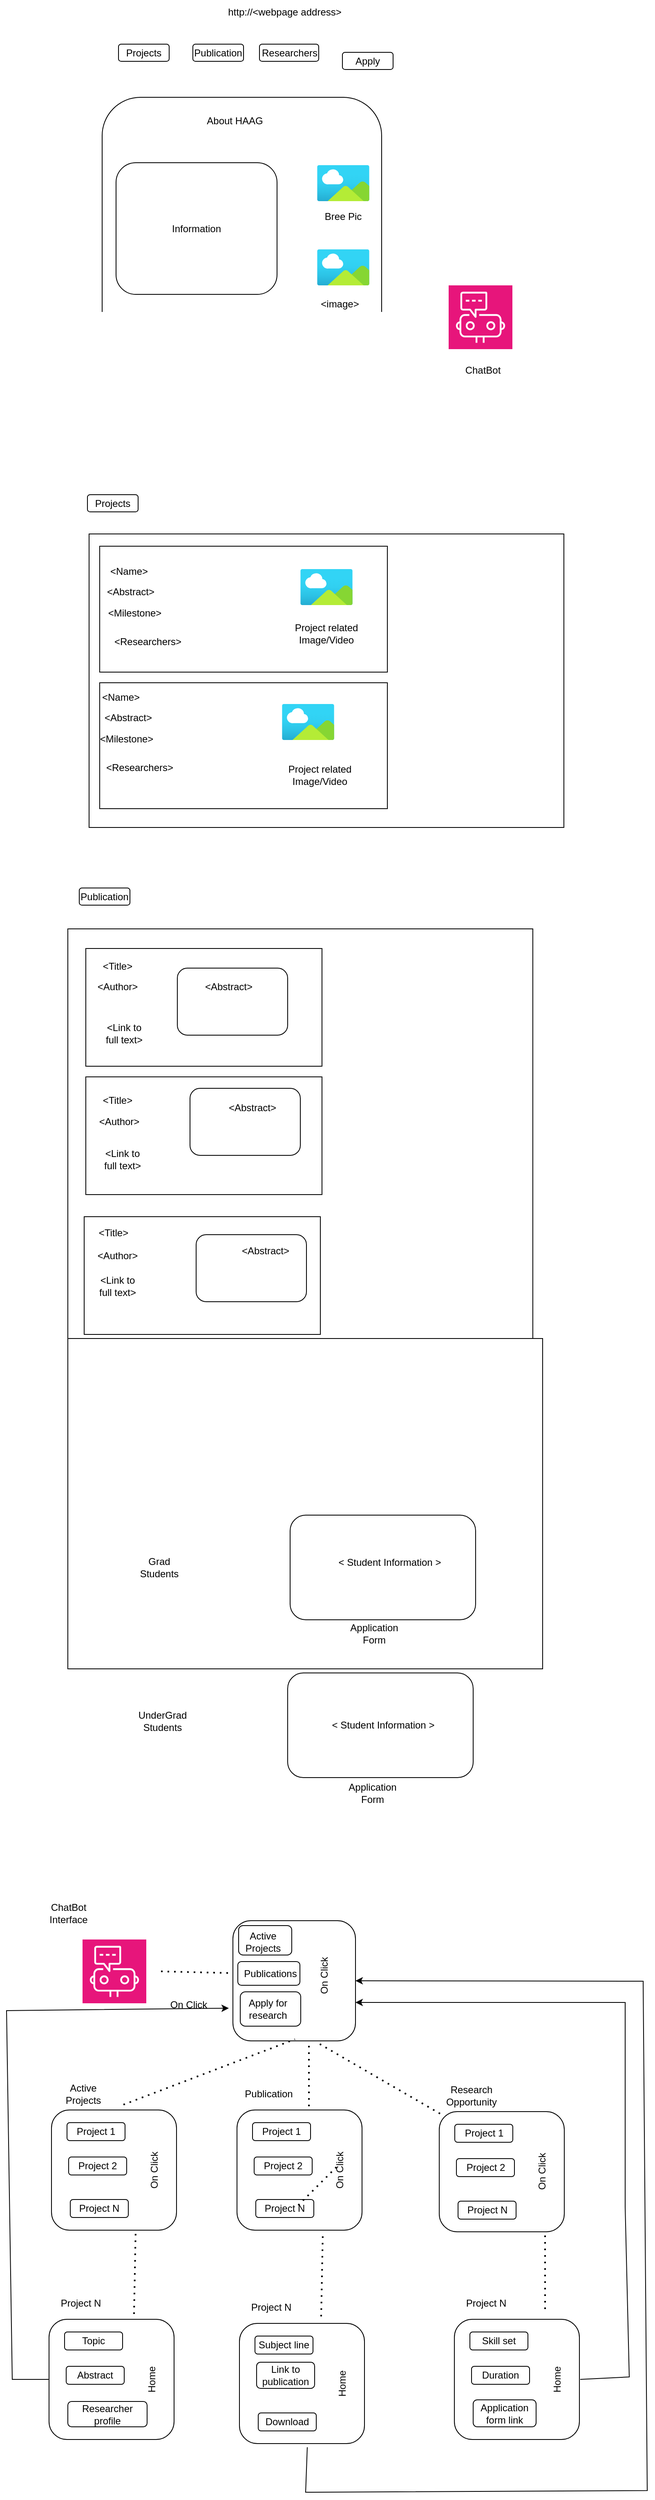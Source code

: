 <mxfile version="24.7.7">
  <diagram name="Page-1" id="a0y9RePdhK0FjLGEf5SY">
    <mxGraphModel dx="1434" dy="738" grid="0" gridSize="10" guides="1" tooltips="1" connect="1" arrows="1" fold="1" page="1" pageScale="1" pageWidth="827" pageHeight="1169" math="0" shadow="0">
      <root>
        <mxCell id="0" />
        <mxCell id="1" parent="0" />
        <mxCell id="wA4WOY-ejQYb3zzODAYl-22" value="http://&amp;lt;webpage address&amp;gt;" style="text;html=1;align=center;verticalAlign=middle;whiteSpace=wrap;rounded=0;" vertex="1" parent="1">
          <mxGeometry x="110" y="37" width="495" height="30" as="geometry" />
        </mxCell>
        <mxCell id="wA4WOY-ejQYb3zzODAYl-24" value="Apply" style="rounded=1;whiteSpace=wrap;html=1;" vertex="1" parent="1">
          <mxGeometry x="94" y="1814" width="62" height="21" as="geometry" />
        </mxCell>
        <mxCell id="wA4WOY-ejQYb3zzODAYl-25" value="Researchers" style="rounded=1;whiteSpace=wrap;html=1;" vertex="1" parent="1">
          <mxGeometry x="326.5" y="91" width="72.5" height="21" as="geometry" />
        </mxCell>
        <mxCell id="wA4WOY-ejQYb3zzODAYl-26" value="Publication" style="rounded=1;whiteSpace=wrap;html=1;" vertex="1" parent="1">
          <mxGeometry x="245" y="91" width="62" height="21" as="geometry" />
        </mxCell>
        <mxCell id="wA4WOY-ejQYb3zzODAYl-27" value="Projects" style="rounded=1;whiteSpace=wrap;html=1;" vertex="1" parent="1">
          <mxGeometry x="154" y="91" width="62" height="21" as="geometry" />
        </mxCell>
        <mxCell id="wA4WOY-ejQYb3zzODAYl-33" value="" style="rounded=1;whiteSpace=wrap;html=1;" vertex="1" parent="1">
          <mxGeometry x="134" y="156" width="342" height="313" as="geometry" />
        </mxCell>
        <mxCell id="wA4WOY-ejQYb3zzODAYl-34" value="About HAAG" style="text;html=1;align=center;verticalAlign=middle;whiteSpace=wrap;rounded=0;" vertex="1" parent="1">
          <mxGeometry x="252" y="170" width="89" height="30" as="geometry" />
        </mxCell>
        <mxCell id="wA4WOY-ejQYb3zzODAYl-35" value="" style="image;aspect=fixed;html=1;points=[];align=center;fontSize=12;image=img/lib/azure2/general/Image.svg;" vertex="1" parent="1">
          <mxGeometry x="397" y="239" width="64" height="44" as="geometry" />
        </mxCell>
        <mxCell id="wA4WOY-ejQYb3zzODAYl-36" value="" style="image;aspect=fixed;html=1;points=[];align=center;fontSize=12;image=img/lib/azure2/general/Image.svg;" vertex="1" parent="1">
          <mxGeometry x="397" y="342" width="64" height="44" as="geometry" />
        </mxCell>
        <mxCell id="wA4WOY-ejQYb3zzODAYl-37" value="Information" style="rounded=1;whiteSpace=wrap;html=1;" vertex="1" parent="1">
          <mxGeometry x="151" y="236" width="197" height="161" as="geometry" />
        </mxCell>
        <mxCell id="wA4WOY-ejQYb3zzODAYl-38" value="Bree Pic" style="text;html=1;align=center;verticalAlign=middle;whiteSpace=wrap;rounded=0;" vertex="1" parent="1">
          <mxGeometry x="399" y="287" width="60" height="30" as="geometry" />
        </mxCell>
        <mxCell id="wA4WOY-ejQYb3zzODAYl-39" value="&amp;lt;image&amp;gt;" style="text;html=1;align=center;verticalAlign=middle;whiteSpace=wrap;rounded=0;" vertex="1" parent="1">
          <mxGeometry x="395" y="394" width="60" height="30" as="geometry" />
        </mxCell>
        <mxCell id="wA4WOY-ejQYb3zzODAYl-40" value="" style="sketch=0;points=[[0,0,0],[0.25,0,0],[0.5,0,0],[0.75,0,0],[1,0,0],[0,1,0],[0.25,1,0],[0.5,1,0],[0.75,1,0],[1,1,0],[0,0.25,0],[0,0.5,0],[0,0.75,0],[1,0.25,0],[1,0.5,0],[1,0.75,0]];points=[[0,0,0],[0.25,0,0],[0.5,0,0],[0.75,0,0],[1,0,0],[0,1,0],[0.25,1,0],[0.5,1,0],[0.75,1,0],[1,1,0],[0,0.25,0],[0,0.5,0],[0,0.75,0],[1,0.25,0],[1,0.5,0],[1,0.75,0]];outlineConnect=0;fontColor=#232F3E;fillColor=#E7157B;strokeColor=#ffffff;dashed=0;verticalLabelPosition=bottom;verticalAlign=top;align=center;html=1;fontSize=12;fontStyle=0;aspect=fixed;shape=mxgraph.aws4.resourceIcon;resIcon=mxgraph.aws4.chatbot;" vertex="1" parent="1">
          <mxGeometry x="558" y="386" width="78" height="78" as="geometry" />
        </mxCell>
        <mxCell id="wA4WOY-ejQYb3zzODAYl-41" value="ChatBot" style="text;html=1;align=center;verticalAlign=middle;whiteSpace=wrap;rounded=0;" vertex="1" parent="1">
          <mxGeometry x="570" y="475" width="60" height="30" as="geometry" />
        </mxCell>
        <mxCell id="wA4WOY-ejQYb3zzODAYl-42" value="Projects" style="rounded=1;whiteSpace=wrap;html=1;" vertex="1" parent="1">
          <mxGeometry x="116" y="642" width="62" height="21" as="geometry" />
        </mxCell>
        <mxCell id="wA4WOY-ejQYb3zzODAYl-45" value="" style="rounded=0;whiteSpace=wrap;html=1;" vertex="1" parent="1">
          <mxGeometry x="118" y="690" width="581" height="359" as="geometry" />
        </mxCell>
        <mxCell id="wA4WOY-ejQYb3zzODAYl-53" value="" style="group" vertex="1" connectable="0" parent="1">
          <mxGeometry x="127" y="872" width="356" height="154" as="geometry" />
        </mxCell>
        <mxCell id="wA4WOY-ejQYb3zzODAYl-46" value="" style="rounded=0;whiteSpace=wrap;html=1;" vertex="1" parent="wA4WOY-ejQYb3zzODAYl-53">
          <mxGeometry x="4" width="352" height="154" as="geometry" />
        </mxCell>
        <mxCell id="wA4WOY-ejQYb3zzODAYl-47" value="&amp;lt;Name&amp;gt;" style="text;html=1;align=center;verticalAlign=middle;whiteSpace=wrap;rounded=0;" vertex="1" parent="wA4WOY-ejQYb3zzODAYl-53">
          <mxGeometry y="3" width="60" height="30" as="geometry" />
        </mxCell>
        <mxCell id="wA4WOY-ejQYb3zzODAYl-50" value="&amp;lt;Researchers&amp;gt;" style="text;html=1;align=center;verticalAlign=middle;whiteSpace=wrap;rounded=0;" vertex="1" parent="wA4WOY-ejQYb3zzODAYl-53">
          <mxGeometry x="9" y="89" width="88" height="30" as="geometry" />
        </mxCell>
        <mxCell id="wA4WOY-ejQYb3zzODAYl-51" value="" style="image;aspect=fixed;html=1;points=[];align=center;fontSize=12;image=img/lib/azure2/general/Image.svg;" vertex="1" parent="wA4WOY-ejQYb3zzODAYl-53">
          <mxGeometry x="227" y="26" width="64" height="44" as="geometry" />
        </mxCell>
        <mxCell id="wA4WOY-ejQYb3zzODAYl-52" value="Project related Image/Video" style="text;html=1;align=center;verticalAlign=middle;whiteSpace=wrap;rounded=0;" vertex="1" parent="wA4WOY-ejQYb3zzODAYl-53">
          <mxGeometry x="229" y="98" width="89" height="30" as="geometry" />
        </mxCell>
        <mxCell id="wA4WOY-ejQYb3zzODAYl-49" value="&amp;lt;Milestone&amp;gt;" style="text;html=1;align=center;verticalAlign=middle;whiteSpace=wrap;rounded=0;" vertex="1" parent="wA4WOY-ejQYb3zzODAYl-53">
          <mxGeometry x="7" y="54" width="60" height="30" as="geometry" />
        </mxCell>
        <mxCell id="wA4WOY-ejQYb3zzODAYl-61" value="&amp;lt;Abstract&amp;gt;" style="text;html=1;align=center;verticalAlign=middle;whiteSpace=wrap;rounded=0;" vertex="1" parent="wA4WOY-ejQYb3zzODAYl-53">
          <mxGeometry x="9" y="28" width="60" height="30" as="geometry" />
        </mxCell>
        <mxCell id="wA4WOY-ejQYb3zzODAYl-54" value="" style="rounded=0;whiteSpace=wrap;html=1;" vertex="1" parent="1">
          <mxGeometry x="131" y="705" width="352" height="154" as="geometry" />
        </mxCell>
        <mxCell id="wA4WOY-ejQYb3zzODAYl-56" value="&amp;lt;Name&amp;gt;" style="text;html=1;align=center;verticalAlign=middle;whiteSpace=wrap;rounded=0;" vertex="1" parent="1">
          <mxGeometry x="136.5" y="721" width="60" height="30" as="geometry" />
        </mxCell>
        <mxCell id="wA4WOY-ejQYb3zzODAYl-57" value="&amp;lt;Researchers&amp;gt;" style="text;html=1;align=center;verticalAlign=middle;whiteSpace=wrap;rounded=0;" vertex="1" parent="1">
          <mxGeometry x="145.5" y="807" width="88" height="30" as="geometry" />
        </mxCell>
        <mxCell id="wA4WOY-ejQYb3zzODAYl-58" value="&amp;lt;Milestone&amp;gt;" style="text;html=1;align=center;verticalAlign=middle;whiteSpace=wrap;rounded=0;" vertex="1" parent="1">
          <mxGeometry x="143.5" y="772" width="60" height="30" as="geometry" />
        </mxCell>
        <mxCell id="wA4WOY-ejQYb3zzODAYl-59" value="" style="image;aspect=fixed;html=1;points=[];align=center;fontSize=12;image=img/lib/azure2/general/Image.svg;" vertex="1" parent="1">
          <mxGeometry x="376.5" y="733" width="64" height="44" as="geometry" />
        </mxCell>
        <mxCell id="wA4WOY-ejQYb3zzODAYl-60" value="Project related Image/Video" style="text;html=1;align=center;verticalAlign=middle;whiteSpace=wrap;rounded=0;" vertex="1" parent="1">
          <mxGeometry x="364" y="797" width="89" height="30" as="geometry" />
        </mxCell>
        <mxCell id="wA4WOY-ejQYb3zzODAYl-48" value="&amp;lt;Abstract&amp;gt;" style="text;html=1;align=center;verticalAlign=middle;whiteSpace=wrap;rounded=0;" vertex="1" parent="1">
          <mxGeometry x="139" y="746" width="60" height="30" as="geometry" />
        </mxCell>
        <mxCell id="wA4WOY-ejQYb3zzODAYl-63" value="Publication" style="rounded=1;whiteSpace=wrap;html=1;" vertex="1" parent="1">
          <mxGeometry x="106" y="1123" width="62" height="21" as="geometry" />
        </mxCell>
        <mxCell id="wA4WOY-ejQYb3zzODAYl-64" value="" style="rounded=0;whiteSpace=wrap;html=1;" vertex="1" parent="1">
          <mxGeometry x="92" y="1173" width="569" height="538" as="geometry" />
        </mxCell>
        <mxCell id="wA4WOY-ejQYb3zzODAYl-65" value="" style="rounded=0;whiteSpace=wrap;html=1;" vertex="1" parent="1">
          <mxGeometry x="114" y="1197" width="289" height="144" as="geometry" />
        </mxCell>
        <mxCell id="wA4WOY-ejQYb3zzODAYl-66" value="" style="rounded=0;whiteSpace=wrap;html=1;" vertex="1" parent="1">
          <mxGeometry x="114" y="1354" width="289" height="144" as="geometry" />
        </mxCell>
        <mxCell id="wA4WOY-ejQYb3zzODAYl-67" value="" style="rounded=0;whiteSpace=wrap;html=1;" vertex="1" parent="1">
          <mxGeometry x="112" y="1525" width="289" height="144" as="geometry" />
        </mxCell>
        <mxCell id="wA4WOY-ejQYb3zzODAYl-68" value="&amp;lt;Title&amp;gt;" style="text;html=1;align=center;verticalAlign=middle;whiteSpace=wrap;rounded=0;" vertex="1" parent="1">
          <mxGeometry x="123" y="1204" width="60" height="30" as="geometry" />
        </mxCell>
        <mxCell id="wA4WOY-ejQYb3zzODAYl-69" value="&amp;lt;Author&amp;gt;" style="text;html=1;align=center;verticalAlign=middle;whiteSpace=wrap;rounded=0;" vertex="1" parent="1">
          <mxGeometry x="123" y="1229" width="60" height="30" as="geometry" />
        </mxCell>
        <mxCell id="wA4WOY-ejQYb3zzODAYl-70" value="&amp;lt;Link to full text&amp;gt;" style="text;html=1;align=center;verticalAlign=middle;whiteSpace=wrap;rounded=0;" vertex="1" parent="1">
          <mxGeometry x="131" y="1286" width="60" height="30" as="geometry" />
        </mxCell>
        <mxCell id="wA4WOY-ejQYb3zzODAYl-71" value="" style="rounded=1;whiteSpace=wrap;html=1;" vertex="1" parent="1">
          <mxGeometry x="226" y="1221" width="135" height="82" as="geometry" />
        </mxCell>
        <mxCell id="wA4WOY-ejQYb3zzODAYl-72" value="&amp;lt;Abstract&amp;gt;" style="text;html=1;align=center;verticalAlign=middle;whiteSpace=wrap;rounded=0;" vertex="1" parent="1">
          <mxGeometry x="259" y="1229" width="60" height="30" as="geometry" />
        </mxCell>
        <mxCell id="wA4WOY-ejQYb3zzODAYl-73" value="" style="rounded=1;whiteSpace=wrap;html=1;" vertex="1" parent="1">
          <mxGeometry x="241.5" y="1368" width="135" height="82" as="geometry" />
        </mxCell>
        <mxCell id="wA4WOY-ejQYb3zzODAYl-74" value="" style="rounded=1;whiteSpace=wrap;html=1;" vertex="1" parent="1">
          <mxGeometry x="249" y="1547" width="135" height="82" as="geometry" />
        </mxCell>
        <mxCell id="wA4WOY-ejQYb3zzODAYl-75" value="&amp;lt;Abstract&amp;gt;" style="text;html=1;align=center;verticalAlign=middle;whiteSpace=wrap;rounded=0;" vertex="1" parent="1">
          <mxGeometry x="288" y="1377" width="60" height="30" as="geometry" />
        </mxCell>
        <mxCell id="wA4WOY-ejQYb3zzODAYl-76" value="&amp;lt;Abstract&amp;gt;" style="text;html=1;align=center;verticalAlign=middle;whiteSpace=wrap;rounded=0;" vertex="1" parent="1">
          <mxGeometry x="304" y="1552" width="60" height="30" as="geometry" />
        </mxCell>
        <mxCell id="wA4WOY-ejQYb3zzODAYl-77" value="&amp;lt;Title&amp;gt;" style="text;html=1;align=center;verticalAlign=middle;whiteSpace=wrap;rounded=0;" vertex="1" parent="1">
          <mxGeometry x="123" y="1368" width="60" height="30" as="geometry" />
        </mxCell>
        <mxCell id="wA4WOY-ejQYb3zzODAYl-78" value="&amp;lt;Author&amp;gt;" style="text;html=1;align=center;verticalAlign=middle;whiteSpace=wrap;rounded=0;" vertex="1" parent="1">
          <mxGeometry x="123" y="1558" width="60" height="30" as="geometry" />
        </mxCell>
        <mxCell id="wA4WOY-ejQYb3zzODAYl-79" value="&amp;lt;Link to full text&amp;gt;" style="text;html=1;align=center;verticalAlign=middle;whiteSpace=wrap;rounded=0;" vertex="1" parent="1">
          <mxGeometry x="129" y="1440" width="60" height="30" as="geometry" />
        </mxCell>
        <mxCell id="wA4WOY-ejQYb3zzODAYl-81" value="&amp;lt;Title&amp;gt;" style="text;html=1;align=center;verticalAlign=middle;whiteSpace=wrap;rounded=0;" vertex="1" parent="1">
          <mxGeometry x="118" y="1530" width="60" height="30" as="geometry" />
        </mxCell>
        <mxCell id="wA4WOY-ejQYb3zzODAYl-82" value="&amp;lt;Author&amp;gt;" style="text;html=1;align=center;verticalAlign=middle;whiteSpace=wrap;rounded=0;" vertex="1" parent="1">
          <mxGeometry x="125" y="1394" width="60" height="30" as="geometry" />
        </mxCell>
        <mxCell id="wA4WOY-ejQYb3zzODAYl-83" value="&amp;lt;Link to full text&amp;gt;" style="text;html=1;align=center;verticalAlign=middle;whiteSpace=wrap;rounded=0;" vertex="1" parent="1">
          <mxGeometry x="123" y="1595" width="60" height="30" as="geometry" />
        </mxCell>
        <mxCell id="wA4WOY-ejQYb3zzODAYl-84" value="Apply" style="rounded=1;whiteSpace=wrap;html=1;" vertex="1" parent="1">
          <mxGeometry x="428" y="101" width="62" height="21" as="geometry" />
        </mxCell>
        <mxCell id="wA4WOY-ejQYb3zzODAYl-86" value="" style="rounded=0;whiteSpace=wrap;html=1;" vertex="1" parent="1">
          <mxGeometry x="92" y="1674" width="581" height="404" as="geometry" />
        </mxCell>
        <mxCell id="wA4WOY-ejQYb3zzODAYl-87" value="" style="rounded=1;whiteSpace=wrap;html=1;" vertex="1" parent="1">
          <mxGeometry x="364" y="1890" width="227" height="128" as="geometry" />
        </mxCell>
        <mxCell id="wA4WOY-ejQYb3zzODAYl-88" value="" style="rounded=1;whiteSpace=wrap;html=1;" vertex="1" parent="1">
          <mxGeometry x="361" y="2083" width="227" height="128" as="geometry" />
        </mxCell>
        <mxCell id="wA4WOY-ejQYb3zzODAYl-89" value="Grad Students" style="text;html=1;align=center;verticalAlign=middle;whiteSpace=wrap;rounded=0;" vertex="1" parent="1">
          <mxGeometry x="174" y="1939" width="60" height="30" as="geometry" />
        </mxCell>
        <mxCell id="wA4WOY-ejQYb3zzODAYl-90" value="UnderGrad Students" style="text;html=1;align=center;verticalAlign=middle;whiteSpace=wrap;rounded=0;" vertex="1" parent="1">
          <mxGeometry x="178" y="2127" width="60" height="30" as="geometry" />
        </mxCell>
        <mxCell id="wA4WOY-ejQYb3zzODAYl-91" value="Application Form" style="text;html=1;align=center;verticalAlign=middle;whiteSpace=wrap;rounded=0;" vertex="1" parent="1">
          <mxGeometry x="435" y="2215" width="60" height="30" as="geometry" />
        </mxCell>
        <mxCell id="wA4WOY-ejQYb3zzODAYl-92" value="Application Form" style="text;html=1;align=center;verticalAlign=middle;whiteSpace=wrap;rounded=0;" vertex="1" parent="1">
          <mxGeometry x="437" y="2020" width="60" height="30" as="geometry" />
        </mxCell>
        <mxCell id="wA4WOY-ejQYb3zzODAYl-93" value="&amp;lt; Student Information &amp;gt;" style="text;html=1;align=center;verticalAlign=middle;whiteSpace=wrap;rounded=0;" vertex="1" parent="1">
          <mxGeometry x="418" y="1933" width="136" height="30" as="geometry" />
        </mxCell>
        <mxCell id="wA4WOY-ejQYb3zzODAYl-94" value="&amp;lt; Student Information &amp;gt;" style="text;html=1;align=center;verticalAlign=middle;whiteSpace=wrap;rounded=0;" vertex="1" parent="1">
          <mxGeometry x="409.5" y="2132" width="136" height="30" as="geometry" />
        </mxCell>
        <mxCell id="wA4WOY-ejQYb3zzODAYl-95" value="ChatBot Interface" style="text;html=1;align=center;verticalAlign=middle;whiteSpace=wrap;rounded=0;" vertex="1" parent="1">
          <mxGeometry x="63" y="2362" width="60" height="30" as="geometry" />
        </mxCell>
        <mxCell id="wA4WOY-ejQYb3zzODAYl-96" value="" style="sketch=0;points=[[0,0,0],[0.25,0,0],[0.5,0,0],[0.75,0,0],[1,0,0],[0,1,0],[0.25,1,0],[0.5,1,0],[0.75,1,0],[1,1,0],[0,0.25,0],[0,0.5,0],[0,0.75,0],[1,0.25,0],[1,0.5,0],[1,0.75,0]];points=[[0,0,0],[0.25,0,0],[0.5,0,0],[0.75,0,0],[1,0,0],[0,1,0],[0.25,1,0],[0.5,1,0],[0.75,1,0],[1,1,0],[0,0.25,0],[0,0.5,0],[0,0.75,0],[1,0.25,0],[1,0.5,0],[1,0.75,0]];outlineConnect=0;fontColor=#232F3E;fillColor=#E7157B;strokeColor=#ffffff;dashed=0;verticalLabelPosition=bottom;verticalAlign=top;align=center;html=1;fontSize=12;fontStyle=0;aspect=fixed;shape=mxgraph.aws4.resourceIcon;resIcon=mxgraph.aws4.chatbot;" vertex="1" parent="1">
          <mxGeometry x="110" y="2409" width="78" height="78" as="geometry" />
        </mxCell>
        <mxCell id="wA4WOY-ejQYb3zzODAYl-97" value="" style="endArrow=none;dashed=1;html=1;dashPattern=1 3;strokeWidth=2;rounded=0;" edge="1" parent="1">
          <mxGeometry width="50" height="50" relative="1" as="geometry">
            <mxPoint x="206" y="2448" as="sourcePoint" />
            <mxPoint x="289" y="2450" as="targetPoint" />
          </mxGeometry>
        </mxCell>
        <mxCell id="wA4WOY-ejQYb3zzODAYl-98" value="On Click" style="text;html=1;align=center;verticalAlign=middle;whiteSpace=wrap;rounded=0;" vertex="1" parent="1">
          <mxGeometry x="210" y="2474" width="60" height="30" as="geometry" />
        </mxCell>
        <mxCell id="wA4WOY-ejQYb3zzODAYl-99" value="" style="rounded=1;whiteSpace=wrap;html=1;" vertex="1" parent="1">
          <mxGeometry x="294" y="2386" width="150" height="147" as="geometry" />
        </mxCell>
        <mxCell id="wA4WOY-ejQYb3zzODAYl-100" value="Active Projects" style="text;html=1;align=center;verticalAlign=middle;whiteSpace=wrap;rounded=0;" vertex="1" parent="1">
          <mxGeometry x="301" y="2397" width="60" height="30" as="geometry" />
        </mxCell>
        <mxCell id="wA4WOY-ejQYb3zzODAYl-101" value="Publications" style="text;html=1;align=center;verticalAlign=middle;whiteSpace=wrap;rounded=0;" vertex="1" parent="1">
          <mxGeometry x="304" y="2436" width="72" height="30" as="geometry" />
        </mxCell>
        <mxCell id="wA4WOY-ejQYb3zzODAYl-102" value="Apply for research" style="text;html=1;align=center;verticalAlign=middle;whiteSpace=wrap;rounded=0;" vertex="1" parent="1">
          <mxGeometry x="307" y="2479" width="60" height="30" as="geometry" />
        </mxCell>
        <mxCell id="wA4WOY-ejQYb3zzODAYl-103" value="" style="rounded=1;whiteSpace=wrap;html=1;fillColor=none;" vertex="1" parent="1">
          <mxGeometry x="301" y="2392" width="65" height="36" as="geometry" />
        </mxCell>
        <mxCell id="wA4WOY-ejQYb3zzODAYl-104" value="" style="rounded=1;whiteSpace=wrap;html=1;fillColor=none;" vertex="1" parent="1">
          <mxGeometry x="300" y="2436" width="76" height="29" as="geometry" />
        </mxCell>
        <mxCell id="wA4WOY-ejQYb3zzODAYl-105" value="" style="rounded=1;whiteSpace=wrap;html=1;fillColor=none;" vertex="1" parent="1">
          <mxGeometry x="303" y="2473" width="74" height="42" as="geometry" />
        </mxCell>
        <mxCell id="wA4WOY-ejQYb3zzODAYl-106" value="On Click" style="text;html=1;align=center;verticalAlign=middle;whiteSpace=wrap;rounded=0;rotation=-90;" vertex="1" parent="1">
          <mxGeometry x="360" y="2433" width="92" height="40" as="geometry" />
        </mxCell>
        <mxCell id="wA4WOY-ejQYb3zzODAYl-109" value="" style="endArrow=none;dashed=1;html=1;dashPattern=1 3;strokeWidth=2;rounded=0;exitX=1.113;exitY=0.933;exitDx=0;exitDy=0;exitPerimeter=0;" edge="1" parent="1" source="wA4WOY-ejQYb3zzODAYl-108">
          <mxGeometry width="50" height="50" relative="1" as="geometry">
            <mxPoint x="320" y="2581" as="sourcePoint" />
            <mxPoint x="370" y="2531" as="targetPoint" />
          </mxGeometry>
        </mxCell>
        <mxCell id="wA4WOY-ejQYb3zzODAYl-114" value="" style="group" vertex="1" connectable="0" parent="1">
          <mxGeometry x="71" y="2583" width="154" height="181.5" as="geometry" />
        </mxCell>
        <mxCell id="wA4WOY-ejQYb3zzODAYl-107" value="" style="rounded=1;whiteSpace=wrap;html=1;" vertex="1" parent="wA4WOY-ejQYb3zzODAYl-114">
          <mxGeometry x="1" y="34.5" width="153" height="147" as="geometry" />
        </mxCell>
        <mxCell id="wA4WOY-ejQYb3zzODAYl-108" value="Active Projects" style="text;html=1;align=center;verticalAlign=middle;whiteSpace=wrap;rounded=0;" vertex="1" parent="wA4WOY-ejQYb3zzODAYl-114">
          <mxGeometry width="80" height="30" as="geometry" />
        </mxCell>
        <mxCell id="wA4WOY-ejQYb3zzODAYl-110" value="Project 1" style="rounded=1;whiteSpace=wrap;html=1;" vertex="1" parent="wA4WOY-ejQYb3zzODAYl-114">
          <mxGeometry x="20" y="50" width="71" height="22" as="geometry" />
        </mxCell>
        <mxCell id="wA4WOY-ejQYb3zzODAYl-111" value="Project 2" style="rounded=1;whiteSpace=wrap;html=1;" vertex="1" parent="wA4WOY-ejQYb3zzODAYl-114">
          <mxGeometry x="22" y="92" width="71" height="22" as="geometry" />
        </mxCell>
        <mxCell id="wA4WOY-ejQYb3zzODAYl-112" value="Project N" style="rounded=1;whiteSpace=wrap;html=1;" vertex="1" parent="wA4WOY-ejQYb3zzODAYl-114">
          <mxGeometry x="24" y="144" width="71" height="22" as="geometry" />
        </mxCell>
        <mxCell id="wA4WOY-ejQYb3zzODAYl-113" value="On Click" style="text;html=1;align=center;verticalAlign=middle;whiteSpace=wrap;rounded=0;rotation=-90;" vertex="1" parent="wA4WOY-ejQYb3zzODAYl-114">
          <mxGeometry x="81" y="88" width="92" height="40" as="geometry" />
        </mxCell>
        <mxCell id="wA4WOY-ejQYb3zzODAYl-122" value="" style="group" vertex="1" connectable="0" parent="1">
          <mxGeometry x="298" y="2583" width="154" height="181.5" as="geometry" />
        </mxCell>
        <mxCell id="wA4WOY-ejQYb3zzODAYl-123" value="" style="rounded=1;whiteSpace=wrap;html=1;" vertex="1" parent="wA4WOY-ejQYb3zzODAYl-122">
          <mxGeometry x="1" y="34.5" width="153" height="147" as="geometry" />
        </mxCell>
        <mxCell id="wA4WOY-ejQYb3zzODAYl-124" value="Publication" style="text;html=1;align=center;verticalAlign=middle;whiteSpace=wrap;rounded=0;" vertex="1" parent="wA4WOY-ejQYb3zzODAYl-122">
          <mxGeometry width="80" height="30" as="geometry" />
        </mxCell>
        <mxCell id="wA4WOY-ejQYb3zzODAYl-125" value="Project 1" style="rounded=1;whiteSpace=wrap;html=1;" vertex="1" parent="wA4WOY-ejQYb3zzODAYl-122">
          <mxGeometry x="20" y="50" width="71" height="22" as="geometry" />
        </mxCell>
        <mxCell id="wA4WOY-ejQYb3zzODAYl-126" value="Project 2" style="rounded=1;whiteSpace=wrap;html=1;" vertex="1" parent="wA4WOY-ejQYb3zzODAYl-122">
          <mxGeometry x="22" y="92" width="71" height="22" as="geometry" />
        </mxCell>
        <mxCell id="wA4WOY-ejQYb3zzODAYl-127" value="Project N" style="rounded=1;whiteSpace=wrap;html=1;" vertex="1" parent="wA4WOY-ejQYb3zzODAYl-122">
          <mxGeometry x="24" y="144" width="71" height="22" as="geometry" />
        </mxCell>
        <mxCell id="wA4WOY-ejQYb3zzODAYl-128" value="On Click" style="text;html=1;align=center;verticalAlign=middle;whiteSpace=wrap;rounded=0;rotation=-90;" vertex="1" parent="wA4WOY-ejQYb3zzODAYl-122">
          <mxGeometry x="81" y="88" width="92" height="40" as="geometry" />
        </mxCell>
        <mxCell id="wA4WOY-ejQYb3zzODAYl-129" value="" style="group" vertex="1" connectable="0" parent="1">
          <mxGeometry x="545.5" y="2585" width="154" height="181.5" as="geometry" />
        </mxCell>
        <mxCell id="wA4WOY-ejQYb3zzODAYl-130" value="" style="rounded=1;whiteSpace=wrap;html=1;" vertex="1" parent="wA4WOY-ejQYb3zzODAYl-129">
          <mxGeometry x="1" y="34.5" width="153" height="147" as="geometry" />
        </mxCell>
        <mxCell id="wA4WOY-ejQYb3zzODAYl-131" value="Research Opportunity" style="text;html=1;align=center;verticalAlign=middle;whiteSpace=wrap;rounded=0;" vertex="1" parent="wA4WOY-ejQYb3zzODAYl-129">
          <mxGeometry width="80" height="30" as="geometry" />
        </mxCell>
        <mxCell id="wA4WOY-ejQYb3zzODAYl-132" value="Project 1" style="rounded=1;whiteSpace=wrap;html=1;" vertex="1" parent="wA4WOY-ejQYb3zzODAYl-129">
          <mxGeometry x="20" y="50" width="71" height="22" as="geometry" />
        </mxCell>
        <mxCell id="wA4WOY-ejQYb3zzODAYl-133" value="Project 2" style="rounded=1;whiteSpace=wrap;html=1;" vertex="1" parent="wA4WOY-ejQYb3zzODAYl-129">
          <mxGeometry x="22" y="92" width="71" height="22" as="geometry" />
        </mxCell>
        <mxCell id="wA4WOY-ejQYb3zzODAYl-134" value="Project N" style="rounded=1;whiteSpace=wrap;html=1;" vertex="1" parent="wA4WOY-ejQYb3zzODAYl-129">
          <mxGeometry x="24" y="144" width="71" height="22" as="geometry" />
        </mxCell>
        <mxCell id="wA4WOY-ejQYb3zzODAYl-135" value="On Click" style="text;html=1;align=center;verticalAlign=middle;whiteSpace=wrap;rounded=0;rotation=-90;" vertex="1" parent="wA4WOY-ejQYb3zzODAYl-129">
          <mxGeometry x="81" y="88" width="92" height="40" as="geometry" />
        </mxCell>
        <mxCell id="wA4WOY-ejQYb3zzODAYl-136" value="" style="group" vertex="1" connectable="0" parent="1">
          <mxGeometry x="68" y="2839" width="154" height="181.5" as="geometry" />
        </mxCell>
        <mxCell id="wA4WOY-ejQYb3zzODAYl-137" value="" style="rounded=1;whiteSpace=wrap;html=1;" vertex="1" parent="wA4WOY-ejQYb3zzODAYl-136">
          <mxGeometry x="1" y="34.5" width="153" height="147" as="geometry" />
        </mxCell>
        <mxCell id="wA4WOY-ejQYb3zzODAYl-138" value="Project N" style="text;html=1;align=center;verticalAlign=middle;whiteSpace=wrap;rounded=0;" vertex="1" parent="wA4WOY-ejQYb3zzODAYl-136">
          <mxGeometry width="80" height="30" as="geometry" />
        </mxCell>
        <mxCell id="wA4WOY-ejQYb3zzODAYl-139" value="Topic" style="rounded=1;whiteSpace=wrap;html=1;" vertex="1" parent="wA4WOY-ejQYb3zzODAYl-136">
          <mxGeometry x="20" y="50" width="71" height="22" as="geometry" />
        </mxCell>
        <mxCell id="wA4WOY-ejQYb3zzODAYl-140" value="Abstract" style="rounded=1;whiteSpace=wrap;html=1;" vertex="1" parent="wA4WOY-ejQYb3zzODAYl-136">
          <mxGeometry x="22" y="92" width="71" height="22" as="geometry" />
        </mxCell>
        <mxCell id="wA4WOY-ejQYb3zzODAYl-141" value="Researcher profile" style="rounded=1;whiteSpace=wrap;html=1;" vertex="1" parent="wA4WOY-ejQYb3zzODAYl-136">
          <mxGeometry x="24" y="135" width="97" height="31" as="geometry" />
        </mxCell>
        <mxCell id="wA4WOY-ejQYb3zzODAYl-142" value="Home" style="text;html=1;align=center;verticalAlign=middle;whiteSpace=wrap;rounded=0;rotation=-90;" vertex="1" parent="wA4WOY-ejQYb3zzODAYl-136">
          <mxGeometry x="81" y="88" width="92" height="40" as="geometry" />
        </mxCell>
        <mxCell id="wA4WOY-ejQYb3zzODAYl-143" value="" style="endArrow=none;dashed=1;html=1;dashPattern=1 3;strokeWidth=2;rounded=0;" edge="1" parent="1">
          <mxGeometry width="50" height="50" relative="1" as="geometry">
            <mxPoint x="173" y="2867" as="sourcePoint" />
            <mxPoint x="175" y="2765" as="targetPoint" />
          </mxGeometry>
        </mxCell>
        <mxCell id="wA4WOY-ejQYb3zzODAYl-144" value="" style="group" vertex="1" connectable="0" parent="1">
          <mxGeometry x="564" y="2839" width="154" height="181.5" as="geometry" />
        </mxCell>
        <mxCell id="wA4WOY-ejQYb3zzODAYl-145" value="" style="rounded=1;whiteSpace=wrap;html=1;" vertex="1" parent="wA4WOY-ejQYb3zzODAYl-144">
          <mxGeometry x="1" y="34.5" width="153" height="147" as="geometry" />
        </mxCell>
        <mxCell id="wA4WOY-ejQYb3zzODAYl-146" value="Project N" style="text;html=1;align=center;verticalAlign=middle;whiteSpace=wrap;rounded=0;" vertex="1" parent="wA4WOY-ejQYb3zzODAYl-144">
          <mxGeometry width="80" height="30" as="geometry" />
        </mxCell>
        <mxCell id="wA4WOY-ejQYb3zzODAYl-147" value="Skill set" style="rounded=1;whiteSpace=wrap;html=1;" vertex="1" parent="wA4WOY-ejQYb3zzODAYl-144">
          <mxGeometry x="20" y="50" width="71" height="22" as="geometry" />
        </mxCell>
        <mxCell id="wA4WOY-ejQYb3zzODAYl-148" value="Duration" style="rounded=1;whiteSpace=wrap;html=1;" vertex="1" parent="wA4WOY-ejQYb3zzODAYl-144">
          <mxGeometry x="22" y="92" width="71" height="22" as="geometry" />
        </mxCell>
        <mxCell id="wA4WOY-ejQYb3zzODAYl-149" value="Application form link" style="rounded=1;whiteSpace=wrap;html=1;" vertex="1" parent="wA4WOY-ejQYb3zzODAYl-144">
          <mxGeometry x="24" y="133" width="77" height="33" as="geometry" />
        </mxCell>
        <mxCell id="wA4WOY-ejQYb3zzODAYl-150" value="Home" style="text;html=1;align=center;verticalAlign=middle;whiteSpace=wrap;rounded=0;rotation=-90;" vertex="1" parent="wA4WOY-ejQYb3zzODAYl-144">
          <mxGeometry x="81" y="88" width="92" height="40" as="geometry" />
        </mxCell>
        <mxCell id="wA4WOY-ejQYb3zzODAYl-151" value="" style="group" vertex="1" connectable="0" parent="1">
          <mxGeometry x="301" y="2844" width="154" height="181.5" as="geometry" />
        </mxCell>
        <mxCell id="wA4WOY-ejQYb3zzODAYl-152" value="" style="rounded=1;whiteSpace=wrap;html=1;" vertex="1" parent="wA4WOY-ejQYb3zzODAYl-151">
          <mxGeometry x="1" y="34.5" width="153" height="147" as="geometry" />
        </mxCell>
        <mxCell id="wA4WOY-ejQYb3zzODAYl-153" value="Project N" style="text;html=1;align=center;verticalAlign=middle;whiteSpace=wrap;rounded=0;" vertex="1" parent="wA4WOY-ejQYb3zzODAYl-151">
          <mxGeometry width="80" height="30" as="geometry" />
        </mxCell>
        <mxCell id="wA4WOY-ejQYb3zzODAYl-154" value="Subject line" style="rounded=1;whiteSpace=wrap;html=1;" vertex="1" parent="wA4WOY-ejQYb3zzODAYl-151">
          <mxGeometry x="20" y="50" width="71" height="22" as="geometry" />
        </mxCell>
        <mxCell id="wA4WOY-ejQYb3zzODAYl-155" value="Link to publication" style="rounded=1;whiteSpace=wrap;html=1;" vertex="1" parent="wA4WOY-ejQYb3zzODAYl-151">
          <mxGeometry x="22" y="82" width="71" height="32" as="geometry" />
        </mxCell>
        <mxCell id="wA4WOY-ejQYb3zzODAYl-156" value="Download" style="rounded=1;whiteSpace=wrap;html=1;" vertex="1" parent="wA4WOY-ejQYb3zzODAYl-151">
          <mxGeometry x="24" y="144" width="71" height="22" as="geometry" />
        </mxCell>
        <mxCell id="wA4WOY-ejQYb3zzODAYl-157" value="Home" style="text;html=1;align=center;verticalAlign=middle;whiteSpace=wrap;rounded=0;rotation=-90;" vertex="1" parent="wA4WOY-ejQYb3zzODAYl-151">
          <mxGeometry x="81" y="88" width="92" height="40" as="geometry" />
        </mxCell>
        <mxCell id="wA4WOY-ejQYb3zzODAYl-158" value="" style="endArrow=none;dashed=1;html=1;dashPattern=1 3;strokeWidth=2;rounded=0;" edge="1" parent="1">
          <mxGeometry width="50" height="50" relative="1" as="geometry">
            <mxPoint x="402" y="2870" as="sourcePoint" />
            <mxPoint x="404" y="2768" as="targetPoint" />
          </mxGeometry>
        </mxCell>
        <mxCell id="wA4WOY-ejQYb3zzODAYl-159" value="" style="endArrow=none;dashed=1;html=1;dashPattern=1 3;strokeWidth=2;rounded=0;" edge="1" parent="1">
          <mxGeometry width="50" height="50" relative="1" as="geometry">
            <mxPoint x="676" y="2861" as="sourcePoint" />
            <mxPoint x="676" y="2767" as="targetPoint" />
          </mxGeometry>
        </mxCell>
        <mxCell id="wA4WOY-ejQYb3zzODAYl-160" value="" style="endArrow=none;dashed=1;html=1;dashPattern=1 3;strokeWidth=2;rounded=0;entryX=0.62;entryY=1;entryDx=0;entryDy=0;entryPerimeter=0;exitX=1.113;exitY=1;exitDx=0;exitDy=0;exitPerimeter=0;" edge="1" parent="1" source="wA4WOY-ejQYb3zzODAYl-124" target="wA4WOY-ejQYb3zzODAYl-99">
          <mxGeometry width="50" height="50" relative="1" as="geometry">
            <mxPoint x="372" y="2595" as="sourcePoint" />
            <mxPoint x="422" y="2545" as="targetPoint" />
          </mxGeometry>
        </mxCell>
        <mxCell id="wA4WOY-ejQYb3zzODAYl-161" value="" style="endArrow=none;dashed=1;html=1;dashPattern=1 3;strokeWidth=2;rounded=0;" edge="1" parent="1">
          <mxGeometry width="50" height="50" relative="1" as="geometry">
            <mxPoint x="374" y="2734" as="sourcePoint" />
            <mxPoint x="424" y="2684" as="targetPoint" />
          </mxGeometry>
        </mxCell>
        <mxCell id="wA4WOY-ejQYb3zzODAYl-162" value="" style="endArrow=none;dashed=1;html=1;dashPattern=1 3;strokeWidth=2;rounded=0;exitX=0.025;exitY=1.233;exitDx=0;exitDy=0;exitPerimeter=0;" edge="1" parent="1" source="wA4WOY-ejQYb3zzODAYl-131">
          <mxGeometry width="50" height="50" relative="1" as="geometry">
            <mxPoint x="505" y="2590" as="sourcePoint" />
            <mxPoint x="397" y="2535" as="targetPoint" />
          </mxGeometry>
        </mxCell>
        <mxCell id="wA4WOY-ejQYb3zzODAYl-163" value="" style="endArrow=classic;html=1;rounded=0;entryX=1;entryY=0.68;entryDx=0;entryDy=0;entryPerimeter=0;" edge="1" parent="1" target="wA4WOY-ejQYb3zzODAYl-99">
          <mxGeometry width="50" height="50" relative="1" as="geometry">
            <mxPoint x="719" y="2947" as="sourcePoint" />
            <mxPoint x="728" y="2508" as="targetPoint" />
            <Array as="points">
              <mxPoint x="779" y="2944" />
              <mxPoint x="774" y="2736" />
              <mxPoint x="774" y="2486" />
            </Array>
          </mxGeometry>
        </mxCell>
        <mxCell id="wA4WOY-ejQYb3zzODAYl-164" value="" style="endArrow=classic;html=1;rounded=0;exitX=0;exitY=0.5;exitDx=0;exitDy=0;" edge="1" parent="1" source="wA4WOY-ejQYb3zzODAYl-137">
          <mxGeometry width="50" height="50" relative="1" as="geometry">
            <mxPoint x="-15" y="2911" as="sourcePoint" />
            <mxPoint x="289" y="2493" as="targetPoint" />
            <Array as="points">
              <mxPoint x="24" y="2947" />
              <mxPoint x="17" y="2496" />
            </Array>
          </mxGeometry>
        </mxCell>
        <mxCell id="wA4WOY-ejQYb3zzODAYl-165" value="" style="endArrow=classic;html=1;rounded=0;entryX=1;entryY=0.5;entryDx=0;entryDy=0;" edge="1" parent="1" target="wA4WOY-ejQYb3zzODAYl-99">
          <mxGeometry width="50" height="50" relative="1" as="geometry">
            <mxPoint x="385" y="3030" as="sourcePoint" />
            <mxPoint x="794" y="2456" as="targetPoint" />
            <Array as="points">
              <mxPoint x="383" y="3085" />
              <mxPoint x="801" y="3083" />
              <mxPoint x="796" y="2460" />
            </Array>
          </mxGeometry>
        </mxCell>
      </root>
    </mxGraphModel>
  </diagram>
</mxfile>

